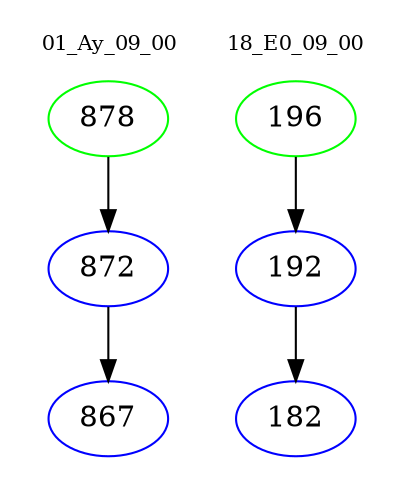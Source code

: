 digraph{
subgraph cluster_0 {
color = white
label = "01_Ay_09_00";
fontsize=10;
T0_878 [label="878", color="green"]
T0_878 -> T0_872 [color="black"]
T0_872 [label="872", color="blue"]
T0_872 -> T0_867 [color="black"]
T0_867 [label="867", color="blue"]
}
subgraph cluster_1 {
color = white
label = "18_E0_09_00";
fontsize=10;
T1_196 [label="196", color="green"]
T1_196 -> T1_192 [color="black"]
T1_192 [label="192", color="blue"]
T1_192 -> T1_182 [color="black"]
T1_182 [label="182", color="blue"]
}
}
